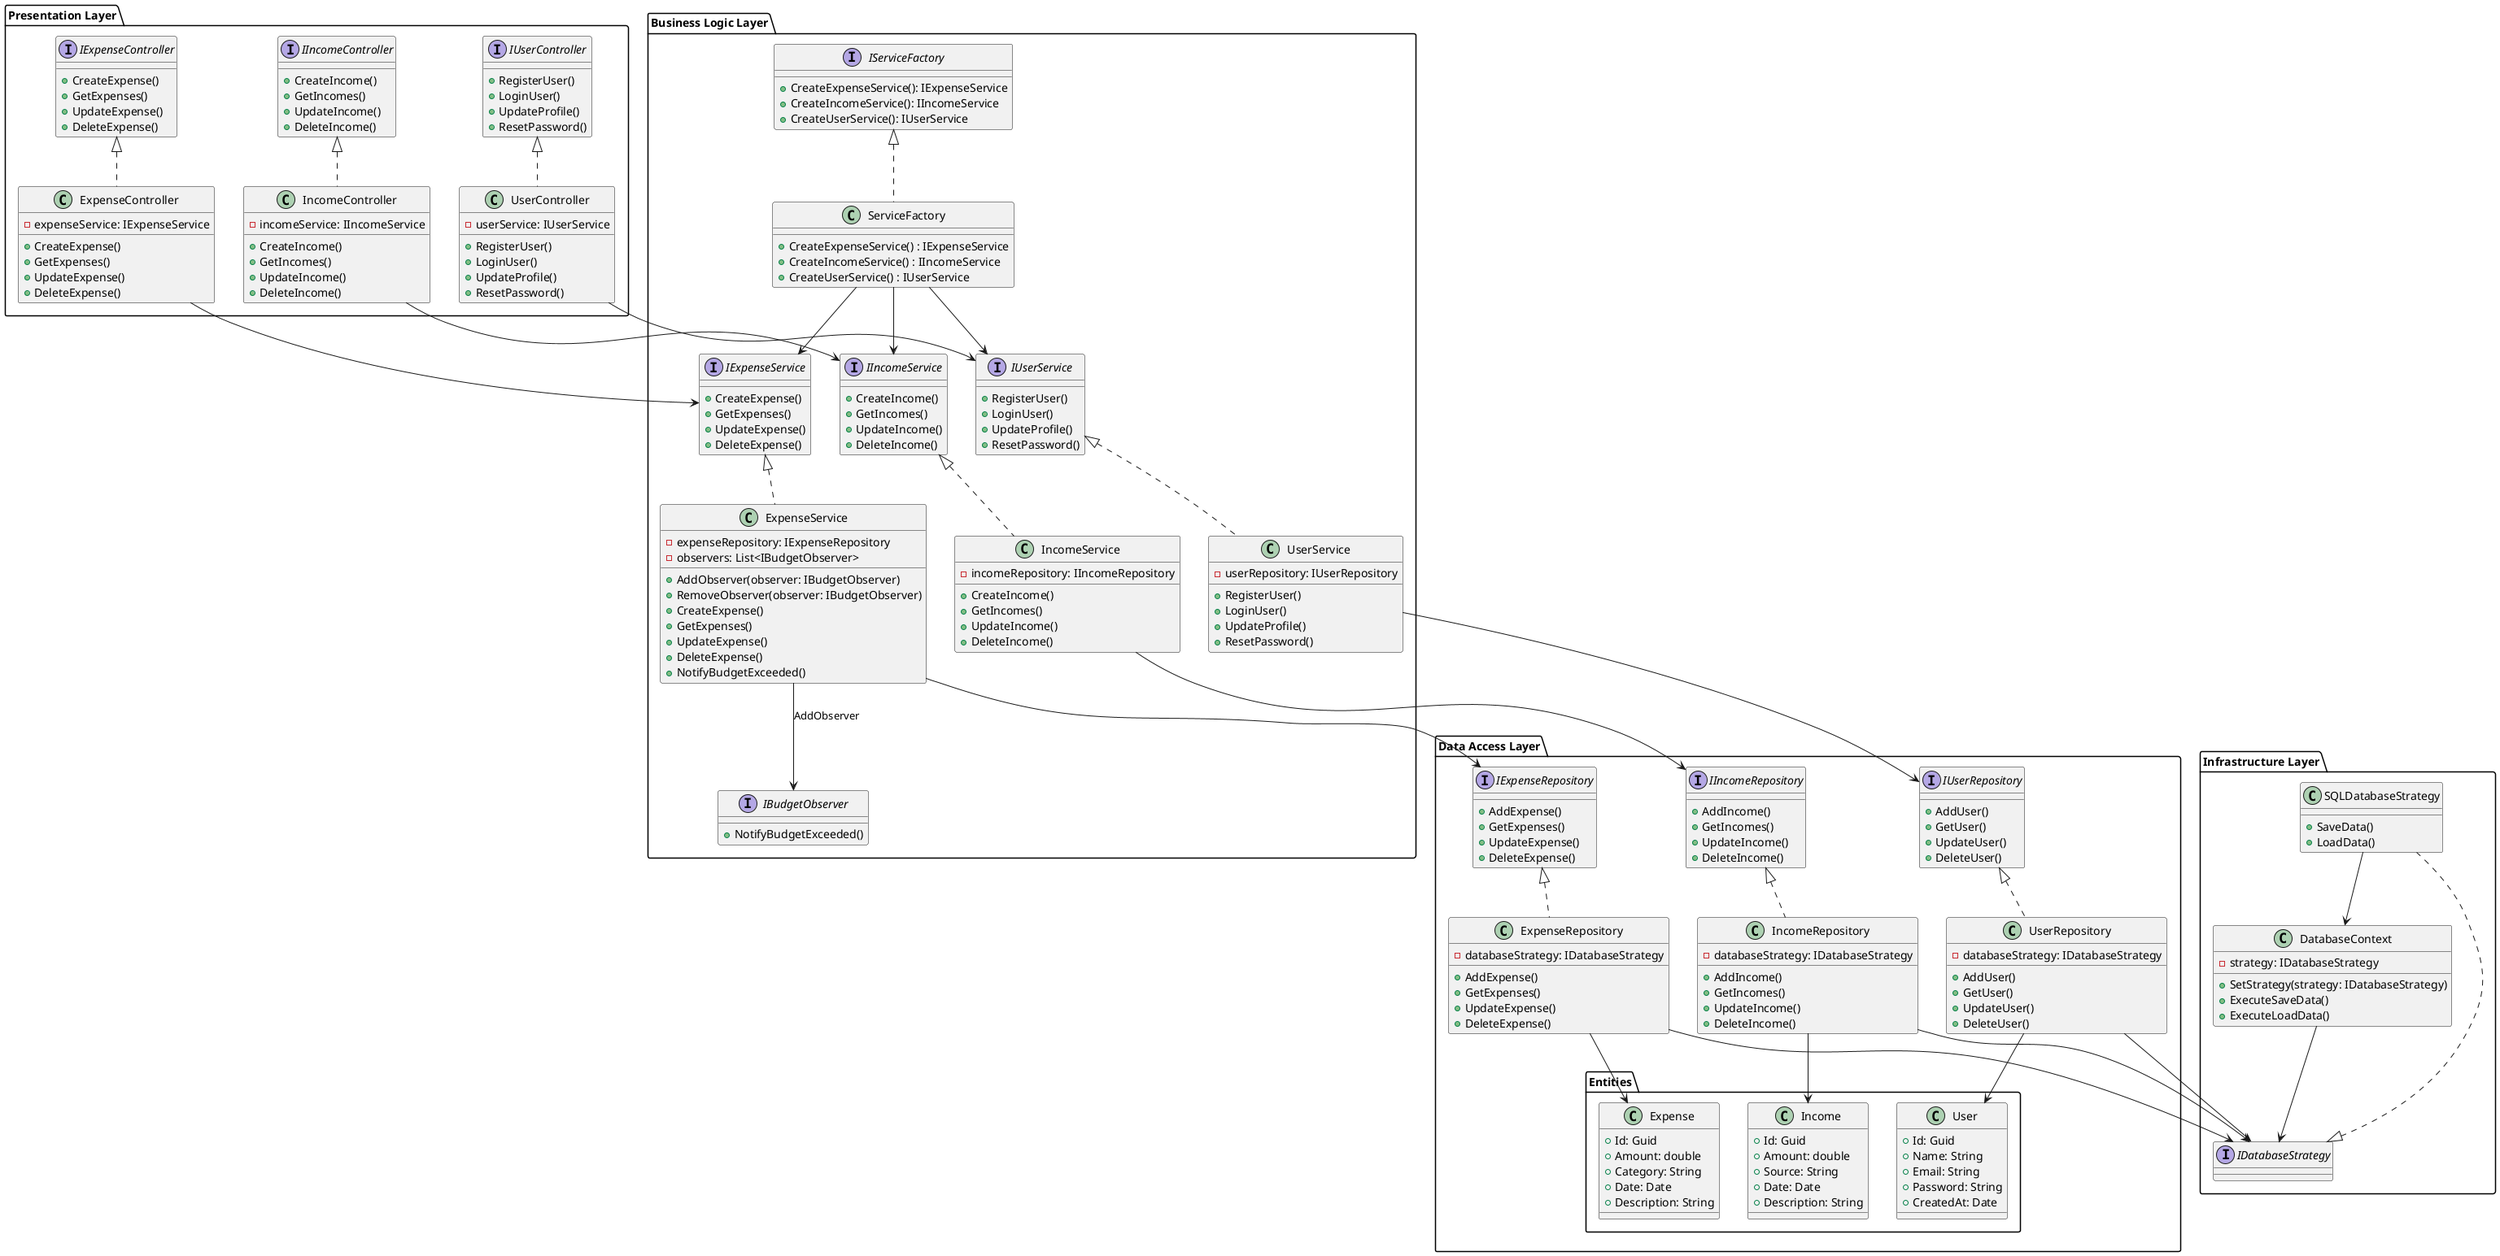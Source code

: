 @startuml Expense Tracker - API

package "Presentation Layer" {
    interface IExpenseController {
        + CreateExpense()
        + GetExpenses()
        + UpdateExpense()
        + DeleteExpense()
    }

    interface IIncomeController {
        + CreateIncome()
        + GetIncomes()
        + UpdateIncome()
        + DeleteIncome()
    }

    interface IUserController {
        + RegisterUser()
        + LoginUser()
        + UpdateProfile()
        + ResetPassword()
    }

    class ExpenseController implements IExpenseController {
        - expenseService: IExpenseService
        + CreateExpense()
        + GetExpenses()
        + UpdateExpense()
        + DeleteExpense()
    }

    class IncomeController implements IIncomeController {
        - incomeService: IIncomeService
        + CreateIncome()
        + GetIncomes()
        + UpdateIncome()
        + DeleteIncome()
    }

    class UserController implements IUserController {
        - userService: IUserService
        + RegisterUser()
        + LoginUser()
        + UpdateProfile()
        + ResetPassword()
    }
}

package "Business Logic Layer" {
    interface IExpenseService {
        + CreateExpense()
        + GetExpenses()
        + UpdateExpense()
        + DeleteExpense()
    }

    interface IIncomeService {
        + CreateIncome()
        + GetIncomes()
        + UpdateIncome()
        + DeleteIncome()
    }

    interface IUserService {
        + RegisterUser()
        + LoginUser()
        + UpdateProfile()
        + ResetPassword()
    }

    ' Applying Factory Pattern for Services
    interface IServiceFactory {
        + CreateExpenseService(): IExpenseService
        + CreateIncomeService(): IIncomeService
        + CreateUserService(): IUserService
    }

    class ServiceFactory implements IServiceFactory {
        + CreateExpenseService() : IExpenseService
        + CreateIncomeService() : IIncomeService
        + CreateUserService() : IUserService
    }

    ' Observer pattern to notify about budget thresholds
    interface IBudgetObserver {
        + NotifyBudgetExceeded()
    }

    class ExpenseService implements IExpenseService {
        - expenseRepository: IExpenseRepository
        - observers: List<IBudgetObserver>
        + AddObserver(observer: IBudgetObserver)
        + RemoveObserver(observer: IBudgetObserver)
        + CreateExpense()
        + GetExpenses()
        + UpdateExpense()
        + DeleteExpense()
        + NotifyBudgetExceeded()
    }

    class IncomeService implements IIncomeService {
        - incomeRepository: IIncomeRepository
        + CreateIncome()
        + GetIncomes()
        + UpdateIncome()
        + DeleteIncome()
    }

    class UserService implements IUserService {
        - userRepository: IUserRepository
        + RegisterUser()
        + LoginUser()
        + UpdateProfile()
        + ResetPassword()
    }
}

package "Data Access Layer" {
    interface IExpenseRepository {
        + AddExpense()
        + GetExpenses()
        + UpdateExpense()
        + DeleteExpense()
    }

    interface IIncomeRepository {
        + AddIncome()
        + GetIncomes()
        + UpdateIncome()
        + DeleteIncome()
    }

    interface IUserRepository {
        + AddUser()
        + GetUser()
        + UpdateUser()
        + DeleteUser()
    }

    class ExpenseRepository implements IExpenseRepository {
        - databaseStrategy: IDatabaseStrategy
        + AddExpense()
        + GetExpenses()
        + UpdateExpense()
        + DeleteExpense()
    }

    class IncomeRepository implements IIncomeRepository {
        - databaseStrategy: IDatabaseStrategy
        + AddIncome()
        + GetIncomes()
        + UpdateIncome()
        + DeleteIncome()
    }

    class UserRepository implements IUserRepository {
        - databaseStrategy: IDatabaseStrategy
        + AddUser()
        + GetUser()
        + UpdateUser()
        + DeleteUser()
    }

    package "Entities" {
        class Expense {
            + Id: Guid
            + Amount: double
            + Category: String
            + Date: Date
            + Description: String
        }

        class Income {
            + Id: Guid
            + Amount: double
            + Source: String
            + Date: Date
            + Description: String
        }

        class User {
            + Id: Guid
            + Name: String
            + Email: String
            + Password: String
            + CreatedAt: Date
        }
    }
}

package "Infrastructure Layer" {
    ' Concrete implementation for Strategy Pattern
    class SQLDatabaseStrategy implements IDatabaseStrategy {
        + SaveData()
        + LoadData()
    }

    ' Context class to dynamically select strategy
    class DatabaseContext {
        - strategy: IDatabaseStrategy
        + SetStrategy(strategy: IDatabaseStrategy)
        + ExecuteSaveData()
        + ExecuteLoadData()
    }
}

' Relationships between layers

ExpenseController --> IExpenseService
IncomeController --> IIncomeService
UserController --> IUserService

ServiceFactory --> IExpenseService
ServiceFactory --> IIncomeService
ServiceFactory --> IUserService

ExpenseService --> IExpenseRepository
IncomeService --> IIncomeRepository
UserService --> IUserRepository

ExpenseRepository --> Expense
IncomeRepository --> Income
UserRepository --> User

ExpenseService --> IBudgetObserver : "AddObserver"

ExpenseRepository --> IDatabaseStrategy
IncomeRepository --> IDatabaseStrategy
UserRepository --> IDatabaseStrategy

DatabaseContext --> IDatabaseStrategy
SQLDatabaseStrategy --> DatabaseContext

@enduml
